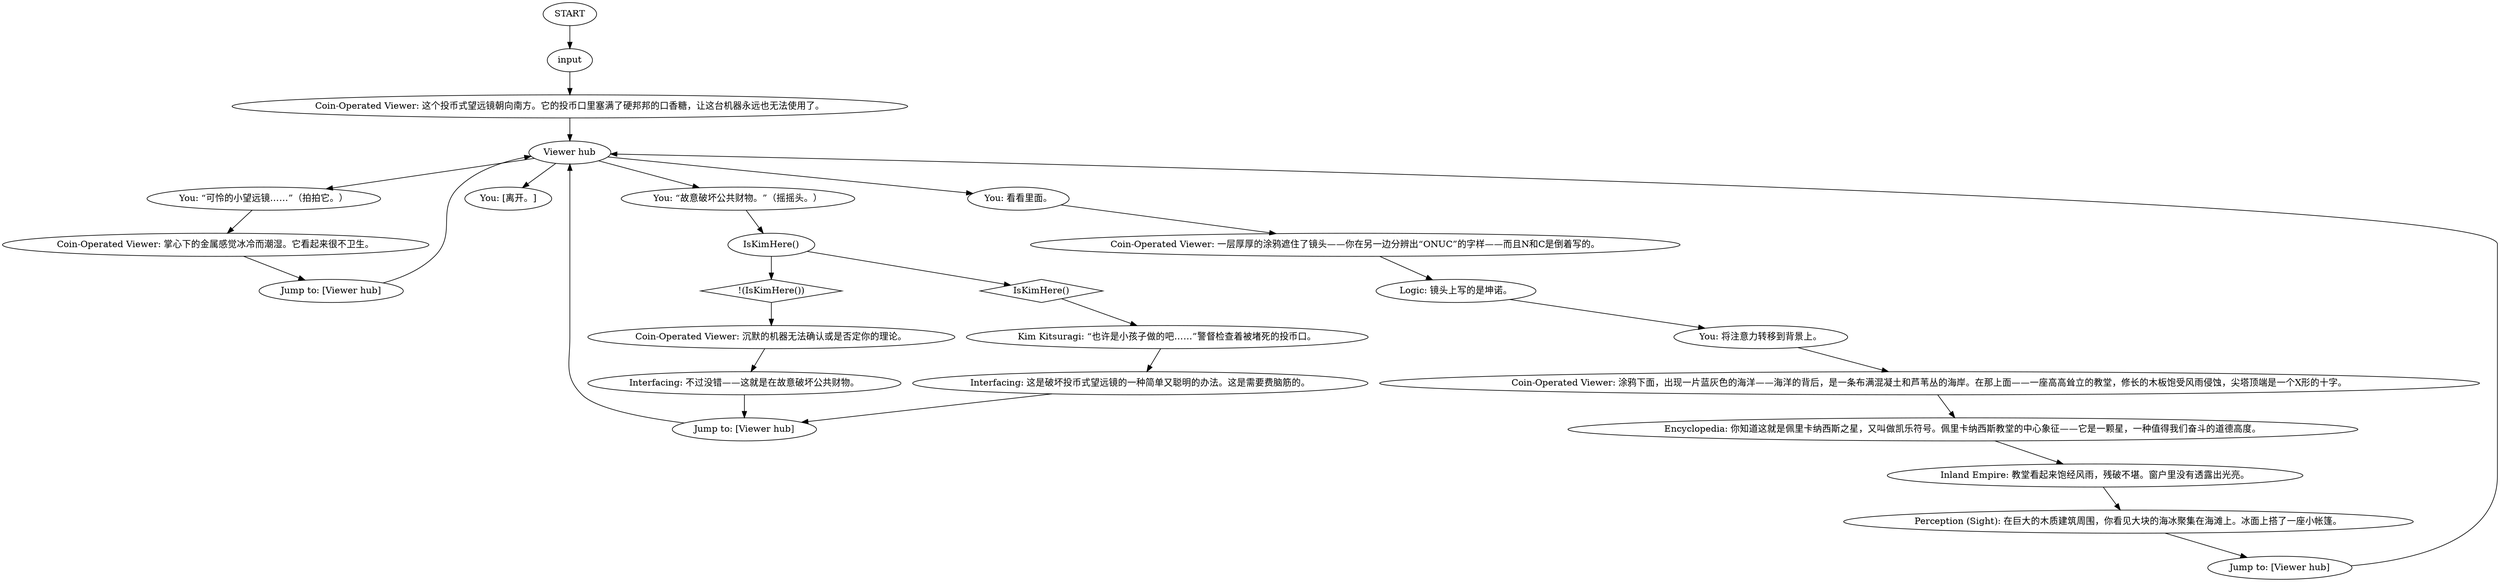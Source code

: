 # PLAZA / COIN-OPERATED VIEWER II
# A coin-operated viewer on the plaza. It offers a view to the church.
# ==================================================
digraph G {
	  0 [label="START"];
	  1 [label="input"];
	  2 [label="You: [离开。]"];
	  3 [label="You: “故意破坏公共财物。”（摇摇头。）"];
	  4 [label="Perception (Sight): 在巨大的木质建筑周围，你看见大块的海冰聚集在海滩上。冰面上搭了一座小帐篷。"];
	  5 [label="You: 将注意力转移到背景上。"];
	  7 [label="Coin-Operated Viewer: 一层厚厚的涂鸦遮住了镜头——你在另一边分辨出“ONUC”的字样——而且N和C是倒着写的。"];
	  8 [label="You: “可怜的小望远镜……”（拍拍它。）"];
	  9 [label="Jump to: [Viewer hub]"];
	  10 [label="Kim Kitsuragi: “也许是小孩子做的吧……”警督检查着被堵死的投币口。"];
	  11 [label="Jump to: [Viewer hub]"];
	  12 [label="Inland Empire: 教堂看起来饱经风雨，残破不堪。窗户里没有透露出光亮。"];
	  13 [label="Interfacing: 不过没错——这就是在故意破坏公共财物。"];
	  14 [label="Coin-Operated Viewer: 这个投币式望远镜朝向南方。它的投币口里塞满了硬邦邦的口香糖，让这台机器永远也无法使用了。"];
	  15 [label="Logic: 镜头上写的是坤诺。"];
	  16 [label="Viewer hub"];
	  17 [label="Coin-Operated Viewer: 掌心下的金属感觉冰冷而潮湿。它看起来很不卫生。"];
	  18 [label="Encyclopedia: 你知道这就是佩里卡纳西斯之星，又叫做凯乐符号。佩里卡纳西斯教堂的中心象征——它是一颗星，一种值得我们奋斗的道德高度。"];
	  19 [label="IsKimHere()"];
	  20 [label="IsKimHere()", shape=diamond];
	  21 [label="!(IsKimHere())", shape=diamond];
	  22 [label="Coin-Operated Viewer: 涂鸦下面，出现一片蓝灰色的海洋——海洋的背后，是一条布满混凝土和芦苇丛的海岸。在那上面——一座高高耸立的教堂，修长的木板饱受风雨侵蚀，尖塔顶端是一个X形的十字。"];
	  23 [label="You: 看看里面。"];
	  24 [label="Coin-Operated Viewer: 沉默的机器无法确认或是否定你的理论。"];
	  25 [label="Interfacing: 这是破坏投币式望远镜的一种简单又聪明的办法。这是需要费脑筋的。"];
	  26 [label="Jump to: [Viewer hub]"];
	  0 -> 1
	  1 -> 14
	  3 -> 19
	  4 -> 26
	  5 -> 22
	  7 -> 15
	  8 -> 17
	  9 -> 16
	  10 -> 25
	  11 -> 16
	  12 -> 4
	  13 -> 11
	  14 -> 16
	  15 -> 5
	  16 -> 8
	  16 -> 2
	  16 -> 3
	  16 -> 23
	  17 -> 9
	  18 -> 12
	  19 -> 20
	  19 -> 21
	  20 -> 10
	  21 -> 24
	  22 -> 18
	  23 -> 7
	  24 -> 13
	  25 -> 11
	  26 -> 16
}

